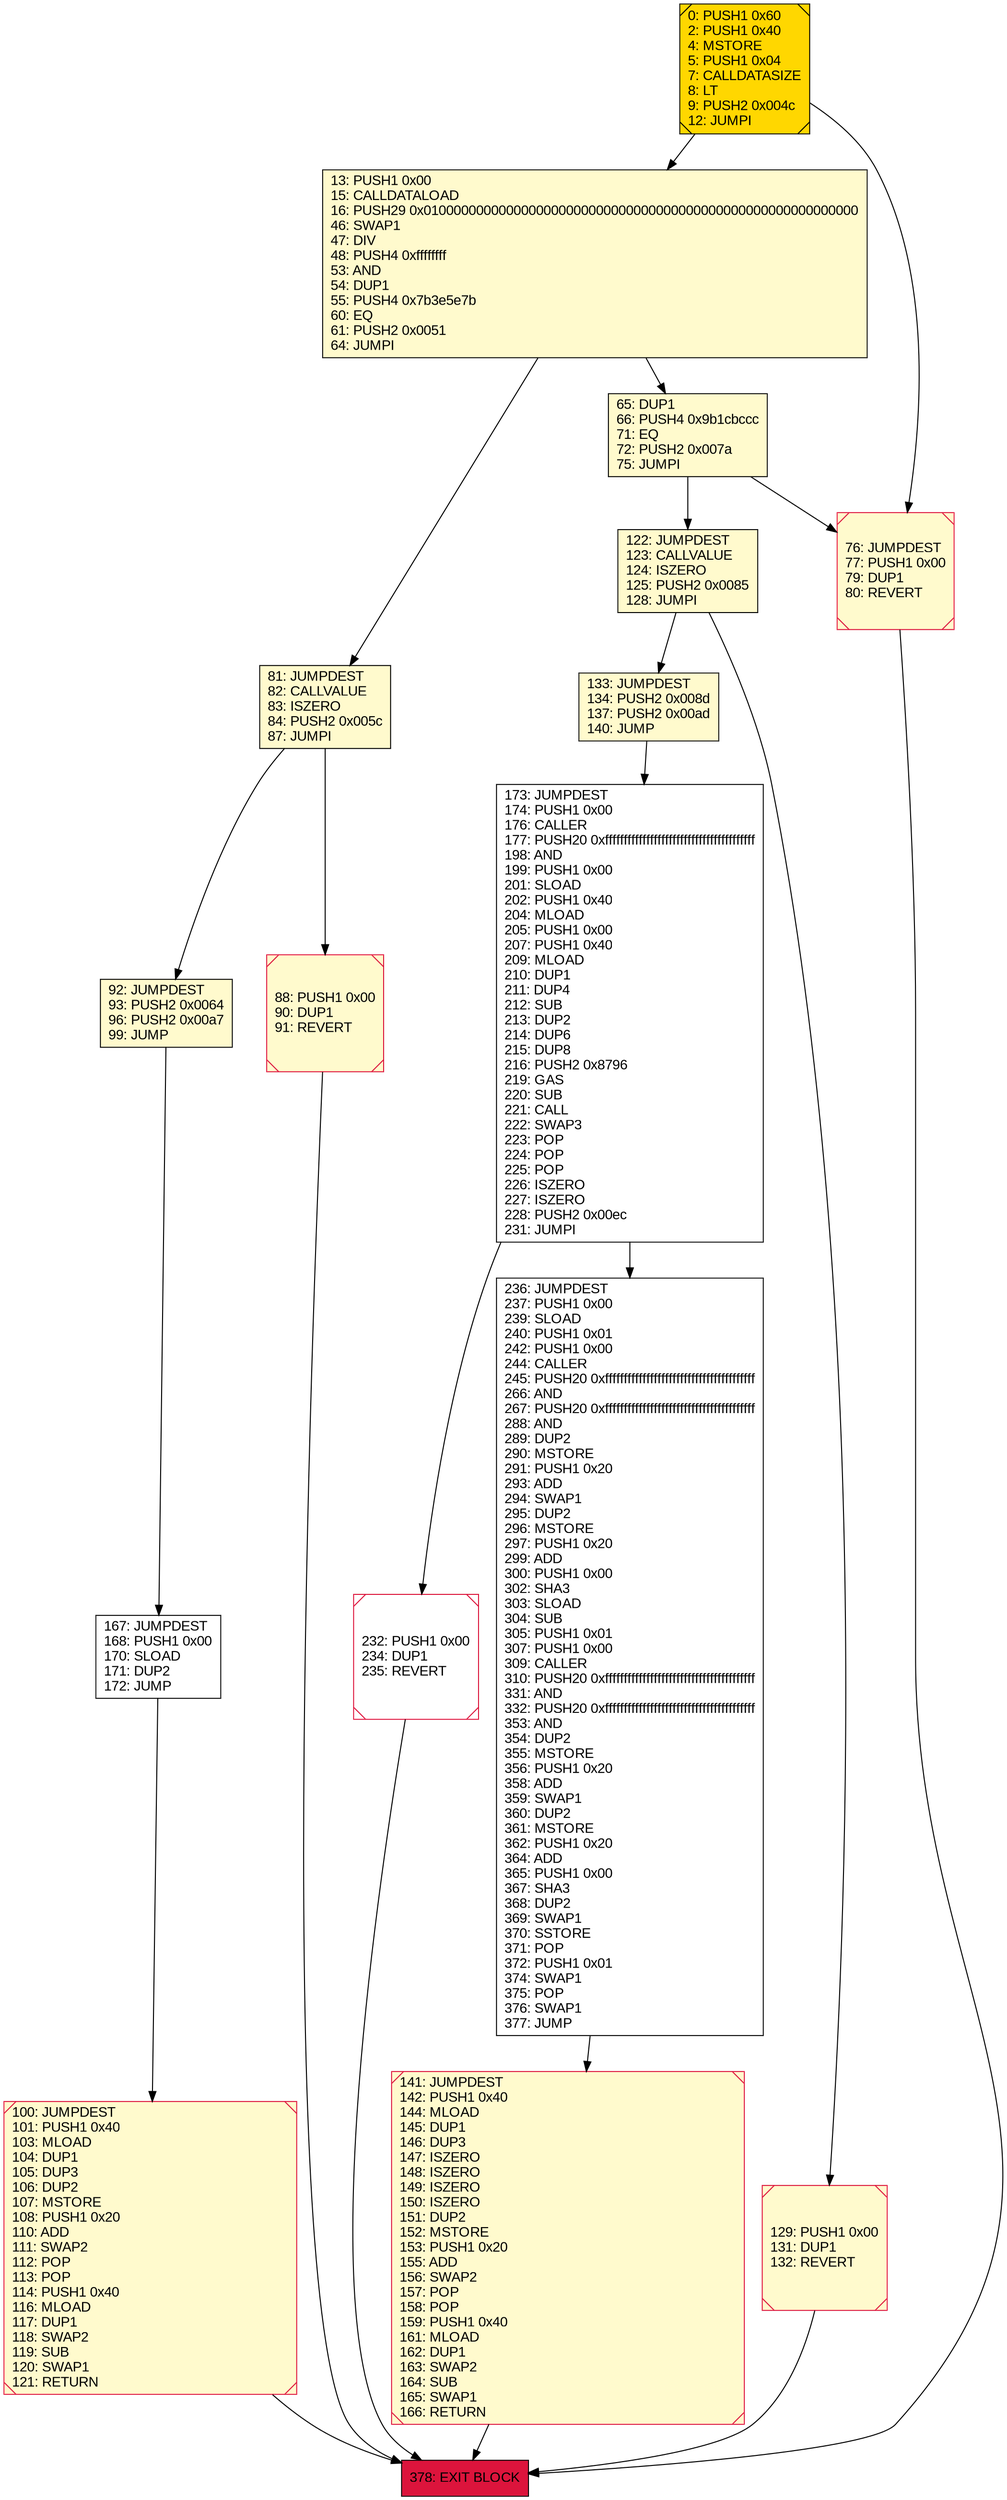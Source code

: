 digraph G {
bgcolor=transparent rankdir=UD;
node [shape=box style=filled color=black fillcolor=white fontname=arial fontcolor=black];
129 [label="129: PUSH1 0x00\l131: DUP1\l132: REVERT\l" fillcolor=lemonchiffon shape=Msquare color=crimson ];
133 [label="133: JUMPDEST\l134: PUSH2 0x008d\l137: PUSH2 0x00ad\l140: JUMP\l" fillcolor=lemonchiffon ];
13 [label="13: PUSH1 0x00\l15: CALLDATALOAD\l16: PUSH29 0x0100000000000000000000000000000000000000000000000000000000\l46: SWAP1\l47: DIV\l48: PUSH4 0xffffffff\l53: AND\l54: DUP1\l55: PUSH4 0x7b3e5e7b\l60: EQ\l61: PUSH2 0x0051\l64: JUMPI\l" fillcolor=lemonchiffon ];
173 [label="173: JUMPDEST\l174: PUSH1 0x00\l176: CALLER\l177: PUSH20 0xffffffffffffffffffffffffffffffffffffffff\l198: AND\l199: PUSH1 0x00\l201: SLOAD\l202: PUSH1 0x40\l204: MLOAD\l205: PUSH1 0x00\l207: PUSH1 0x40\l209: MLOAD\l210: DUP1\l211: DUP4\l212: SUB\l213: DUP2\l214: DUP6\l215: DUP8\l216: PUSH2 0x8796\l219: GAS\l220: SUB\l221: CALL\l222: SWAP3\l223: POP\l224: POP\l225: POP\l226: ISZERO\l227: ISZERO\l228: PUSH2 0x00ec\l231: JUMPI\l" ];
0 [label="0: PUSH1 0x60\l2: PUSH1 0x40\l4: MSTORE\l5: PUSH1 0x04\l7: CALLDATASIZE\l8: LT\l9: PUSH2 0x004c\l12: JUMPI\l" fillcolor=lemonchiffon shape=Msquare fillcolor=gold ];
76 [label="76: JUMPDEST\l77: PUSH1 0x00\l79: DUP1\l80: REVERT\l" fillcolor=lemonchiffon shape=Msquare color=crimson ];
232 [label="232: PUSH1 0x00\l234: DUP1\l235: REVERT\l" shape=Msquare color=crimson ];
92 [label="92: JUMPDEST\l93: PUSH2 0x0064\l96: PUSH2 0x00a7\l99: JUMP\l" fillcolor=lemonchiffon ];
122 [label="122: JUMPDEST\l123: CALLVALUE\l124: ISZERO\l125: PUSH2 0x0085\l128: JUMPI\l" fillcolor=lemonchiffon ];
81 [label="81: JUMPDEST\l82: CALLVALUE\l83: ISZERO\l84: PUSH2 0x005c\l87: JUMPI\l" fillcolor=lemonchiffon ];
141 [label="141: JUMPDEST\l142: PUSH1 0x40\l144: MLOAD\l145: DUP1\l146: DUP3\l147: ISZERO\l148: ISZERO\l149: ISZERO\l150: ISZERO\l151: DUP2\l152: MSTORE\l153: PUSH1 0x20\l155: ADD\l156: SWAP2\l157: POP\l158: POP\l159: PUSH1 0x40\l161: MLOAD\l162: DUP1\l163: SWAP2\l164: SUB\l165: SWAP1\l166: RETURN\l" fillcolor=lemonchiffon shape=Msquare color=crimson ];
65 [label="65: DUP1\l66: PUSH4 0x9b1cbccc\l71: EQ\l72: PUSH2 0x007a\l75: JUMPI\l" fillcolor=lemonchiffon ];
167 [label="167: JUMPDEST\l168: PUSH1 0x00\l170: SLOAD\l171: DUP2\l172: JUMP\l" ];
100 [label="100: JUMPDEST\l101: PUSH1 0x40\l103: MLOAD\l104: DUP1\l105: DUP3\l106: DUP2\l107: MSTORE\l108: PUSH1 0x20\l110: ADD\l111: SWAP2\l112: POP\l113: POP\l114: PUSH1 0x40\l116: MLOAD\l117: DUP1\l118: SWAP2\l119: SUB\l120: SWAP1\l121: RETURN\l" fillcolor=lemonchiffon shape=Msquare color=crimson ];
88 [label="88: PUSH1 0x00\l90: DUP1\l91: REVERT\l" fillcolor=lemonchiffon shape=Msquare color=crimson ];
236 [label="236: JUMPDEST\l237: PUSH1 0x00\l239: SLOAD\l240: PUSH1 0x01\l242: PUSH1 0x00\l244: CALLER\l245: PUSH20 0xffffffffffffffffffffffffffffffffffffffff\l266: AND\l267: PUSH20 0xffffffffffffffffffffffffffffffffffffffff\l288: AND\l289: DUP2\l290: MSTORE\l291: PUSH1 0x20\l293: ADD\l294: SWAP1\l295: DUP2\l296: MSTORE\l297: PUSH1 0x20\l299: ADD\l300: PUSH1 0x00\l302: SHA3\l303: SLOAD\l304: SUB\l305: PUSH1 0x01\l307: PUSH1 0x00\l309: CALLER\l310: PUSH20 0xffffffffffffffffffffffffffffffffffffffff\l331: AND\l332: PUSH20 0xffffffffffffffffffffffffffffffffffffffff\l353: AND\l354: DUP2\l355: MSTORE\l356: PUSH1 0x20\l358: ADD\l359: SWAP1\l360: DUP2\l361: MSTORE\l362: PUSH1 0x20\l364: ADD\l365: PUSH1 0x00\l367: SHA3\l368: DUP2\l369: SWAP1\l370: SSTORE\l371: POP\l372: PUSH1 0x01\l374: SWAP1\l375: POP\l376: SWAP1\l377: JUMP\l" ];
378 [label="378: EXIT BLOCK\l" fillcolor=crimson ];
167 -> 100;
88 -> 378;
133 -> 173;
0 -> 13;
236 -> 141;
81 -> 88;
173 -> 232;
122 -> 129;
122 -> 133;
141 -> 378;
100 -> 378;
0 -> 76;
13 -> 81;
76 -> 378;
232 -> 378;
13 -> 65;
81 -> 92;
129 -> 378;
173 -> 236;
65 -> 76;
92 -> 167;
65 -> 122;
}